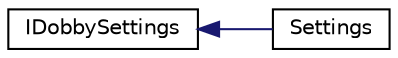 digraph "Graphical Class Hierarchy"
{
 // LATEX_PDF_SIZE
  edge [fontname="Helvetica",fontsize="10",labelfontname="Helvetica",labelfontsize="10"];
  node [fontname="Helvetica",fontsize="10",shape=record];
  rankdir="LR";
  Node0 [label="IDobbySettings",height=0.2,width=0.4,color="black", fillcolor="white", style="filled",URL="$classIDobbySettings.html",tooltip="Interface provided to the library at startup, contains the configuration options for Dobby."];
  Node0 -> Node1 [dir="back",color="midnightblue",fontsize="10",style="solid",fontname="Helvetica"];
  Node1 [label="Settings",height=0.2,width=0.4,color="black", fillcolor="white", style="filled",URL="$classSettings.html",tooltip="Object containing the settings to pass to the Dobby."];
}
